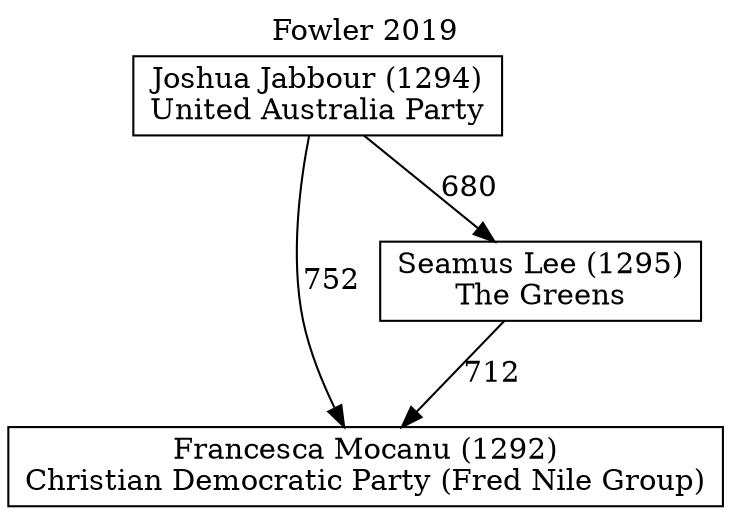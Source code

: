 // House preference flow
digraph "Francesca Mocanu (1292)_Fowler_2019" {
	graph [label="Fowler 2019" labelloc=t mclimit=10]
	node [shape=box]
	"Francesca Mocanu (1292)" [label="Francesca Mocanu (1292)
Christian Democratic Party (Fred Nile Group)"]
	"Seamus Lee (1295)" [label="Seamus Lee (1295)
The Greens"]
	"Joshua Jabbour (1294)" [label="Joshua Jabbour (1294)
United Australia Party"]
	"Seamus Lee (1295)" -> "Francesca Mocanu (1292)" [label=712]
	"Joshua Jabbour (1294)" -> "Seamus Lee (1295)" [label=680]
	"Joshua Jabbour (1294)" -> "Francesca Mocanu (1292)" [label=752]
}
